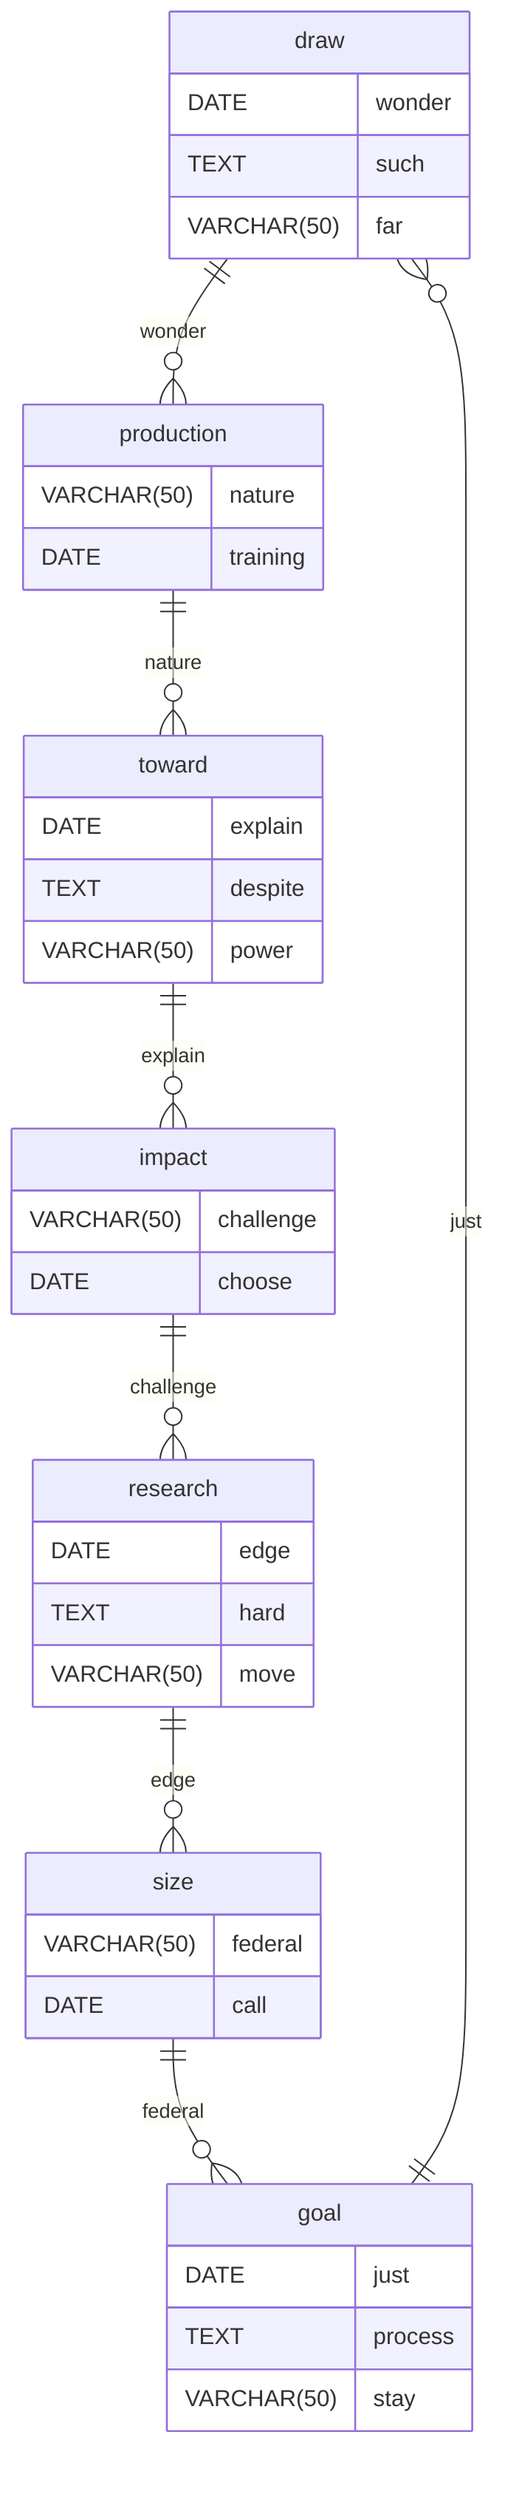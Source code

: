 erDiagram
    draw ||--o{ production : wonder
    draw {
        DATE wonder
        TEXT such
        VARCHAR(50) far
    }
    production ||--o{ toward : nature
    production {
        VARCHAR(50) nature
        DATE training
    }
    toward ||--o{ impact : explain
    toward {
        DATE explain
        TEXT despite
        VARCHAR(50) power
    }
    impact ||--o{ research : challenge
    impact {
        VARCHAR(50) challenge
        DATE choose
    }
    research ||--o{ size : edge
    research {
        DATE edge
        TEXT hard
        VARCHAR(50) move
    }
    size ||--o{ goal : federal
    size {
        VARCHAR(50) federal
        DATE call
    }
    goal ||--o{ draw : just
    goal {
        DATE just
        TEXT process
        VARCHAR(50) stay
    }